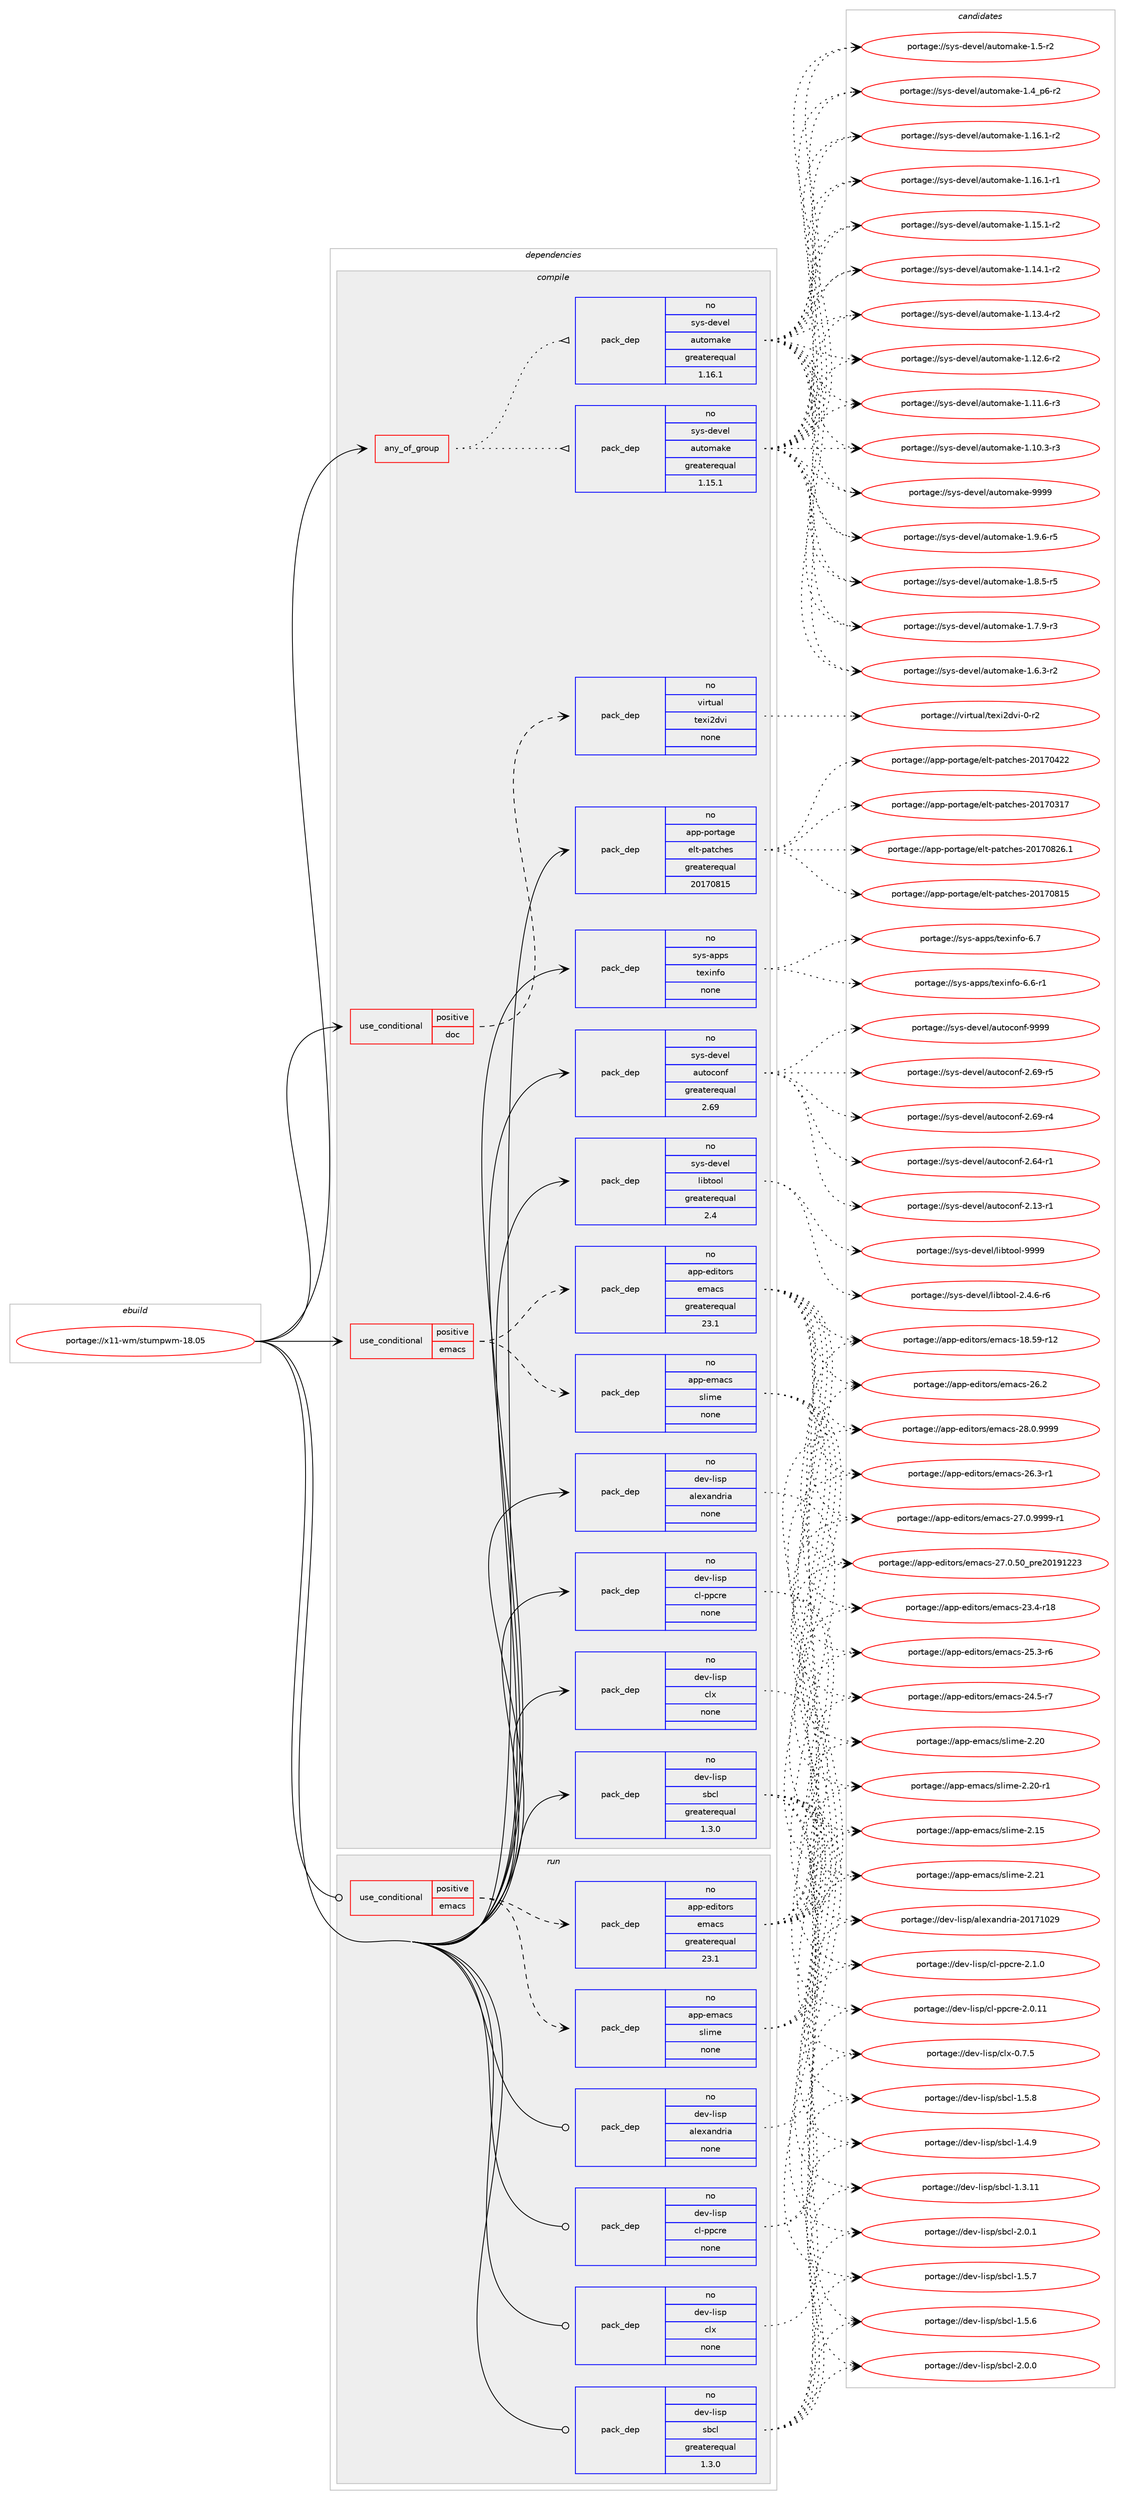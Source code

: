 digraph prolog {

# *************
# Graph options
# *************

newrank=true;
concentrate=true;
compound=true;
graph [rankdir=LR,fontname=Helvetica,fontsize=10,ranksep=1.5];#, ranksep=2.5, nodesep=0.2];
edge  [arrowhead=vee];
node  [fontname=Helvetica,fontsize=10];

# **********
# The ebuild
# **********

subgraph cluster_leftcol {
color=gray;
rank=same;
label=<<i>ebuild</i>>;
id [label="portage://x11-wm/stumpwm-18.05", color=red, width=4, href="../x11-wm/stumpwm-18.05.svg"];
}

# ****************
# The dependencies
# ****************

subgraph cluster_midcol {
color=gray;
label=<<i>dependencies</i>>;
subgraph cluster_compile {
fillcolor="#eeeeee";
style=filled;
label=<<i>compile</i>>;
subgraph any34 {
dependency2574 [label=<<TABLE BORDER="0" CELLBORDER="1" CELLSPACING="0" CELLPADDING="4"><TR><TD CELLPADDING="10">any_of_group</TD></TR></TABLE>>, shape=none, color=red];subgraph pack2144 {
dependency2575 [label=<<TABLE BORDER="0" CELLBORDER="1" CELLSPACING="0" CELLPADDING="4" WIDTH="220"><TR><TD ROWSPAN="6" CELLPADDING="30">pack_dep</TD></TR><TR><TD WIDTH="110">no</TD></TR><TR><TD>sys-devel</TD></TR><TR><TD>automake</TD></TR><TR><TD>greaterequal</TD></TR><TR><TD>1.16.1</TD></TR></TABLE>>, shape=none, color=blue];
}
dependency2574:e -> dependency2575:w [weight=20,style="dotted",arrowhead="oinv"];
subgraph pack2145 {
dependency2576 [label=<<TABLE BORDER="0" CELLBORDER="1" CELLSPACING="0" CELLPADDING="4" WIDTH="220"><TR><TD ROWSPAN="6" CELLPADDING="30">pack_dep</TD></TR><TR><TD WIDTH="110">no</TD></TR><TR><TD>sys-devel</TD></TR><TR><TD>automake</TD></TR><TR><TD>greaterequal</TD></TR><TR><TD>1.15.1</TD></TR></TABLE>>, shape=none, color=blue];
}
dependency2574:e -> dependency2576:w [weight=20,style="dotted",arrowhead="oinv"];
}
id:e -> dependency2574:w [weight=20,style="solid",arrowhead="vee"];
subgraph cond398 {
dependency2577 [label=<<TABLE BORDER="0" CELLBORDER="1" CELLSPACING="0" CELLPADDING="4"><TR><TD ROWSPAN="3" CELLPADDING="10">use_conditional</TD></TR><TR><TD>positive</TD></TR><TR><TD>doc</TD></TR></TABLE>>, shape=none, color=red];
subgraph pack2146 {
dependency2578 [label=<<TABLE BORDER="0" CELLBORDER="1" CELLSPACING="0" CELLPADDING="4" WIDTH="220"><TR><TD ROWSPAN="6" CELLPADDING="30">pack_dep</TD></TR><TR><TD WIDTH="110">no</TD></TR><TR><TD>virtual</TD></TR><TR><TD>texi2dvi</TD></TR><TR><TD>none</TD></TR><TR><TD></TD></TR></TABLE>>, shape=none, color=blue];
}
dependency2577:e -> dependency2578:w [weight=20,style="dashed",arrowhead="vee"];
}
id:e -> dependency2577:w [weight=20,style="solid",arrowhead="vee"];
subgraph cond399 {
dependency2579 [label=<<TABLE BORDER="0" CELLBORDER="1" CELLSPACING="0" CELLPADDING="4"><TR><TD ROWSPAN="3" CELLPADDING="10">use_conditional</TD></TR><TR><TD>positive</TD></TR><TR><TD>emacs</TD></TR></TABLE>>, shape=none, color=red];
subgraph pack2147 {
dependency2580 [label=<<TABLE BORDER="0" CELLBORDER="1" CELLSPACING="0" CELLPADDING="4" WIDTH="220"><TR><TD ROWSPAN="6" CELLPADDING="30">pack_dep</TD></TR><TR><TD WIDTH="110">no</TD></TR><TR><TD>app-editors</TD></TR><TR><TD>emacs</TD></TR><TR><TD>greaterequal</TD></TR><TR><TD>23.1</TD></TR></TABLE>>, shape=none, color=blue];
}
dependency2579:e -> dependency2580:w [weight=20,style="dashed",arrowhead="vee"];
subgraph pack2148 {
dependency2581 [label=<<TABLE BORDER="0" CELLBORDER="1" CELLSPACING="0" CELLPADDING="4" WIDTH="220"><TR><TD ROWSPAN="6" CELLPADDING="30">pack_dep</TD></TR><TR><TD WIDTH="110">no</TD></TR><TR><TD>app-emacs</TD></TR><TR><TD>slime</TD></TR><TR><TD>none</TD></TR><TR><TD></TD></TR></TABLE>>, shape=none, color=blue];
}
dependency2579:e -> dependency2581:w [weight=20,style="dashed",arrowhead="vee"];
}
id:e -> dependency2579:w [weight=20,style="solid",arrowhead="vee"];
subgraph pack2149 {
dependency2582 [label=<<TABLE BORDER="0" CELLBORDER="1" CELLSPACING="0" CELLPADDING="4" WIDTH="220"><TR><TD ROWSPAN="6" CELLPADDING="30">pack_dep</TD></TR><TR><TD WIDTH="110">no</TD></TR><TR><TD>app-portage</TD></TR><TR><TD>elt-patches</TD></TR><TR><TD>greaterequal</TD></TR><TR><TD>20170815</TD></TR></TABLE>>, shape=none, color=blue];
}
id:e -> dependency2582:w [weight=20,style="solid",arrowhead="vee"];
subgraph pack2150 {
dependency2583 [label=<<TABLE BORDER="0" CELLBORDER="1" CELLSPACING="0" CELLPADDING="4" WIDTH="220"><TR><TD ROWSPAN="6" CELLPADDING="30">pack_dep</TD></TR><TR><TD WIDTH="110">no</TD></TR><TR><TD>dev-lisp</TD></TR><TR><TD>alexandria</TD></TR><TR><TD>none</TD></TR><TR><TD></TD></TR></TABLE>>, shape=none, color=blue];
}
id:e -> dependency2583:w [weight=20,style="solid",arrowhead="vee"];
subgraph pack2151 {
dependency2584 [label=<<TABLE BORDER="0" CELLBORDER="1" CELLSPACING="0" CELLPADDING="4" WIDTH="220"><TR><TD ROWSPAN="6" CELLPADDING="30">pack_dep</TD></TR><TR><TD WIDTH="110">no</TD></TR><TR><TD>dev-lisp</TD></TR><TR><TD>cl-ppcre</TD></TR><TR><TD>none</TD></TR><TR><TD></TD></TR></TABLE>>, shape=none, color=blue];
}
id:e -> dependency2584:w [weight=20,style="solid",arrowhead="vee"];
subgraph pack2152 {
dependency2585 [label=<<TABLE BORDER="0" CELLBORDER="1" CELLSPACING="0" CELLPADDING="4" WIDTH="220"><TR><TD ROWSPAN="6" CELLPADDING="30">pack_dep</TD></TR><TR><TD WIDTH="110">no</TD></TR><TR><TD>dev-lisp</TD></TR><TR><TD>clx</TD></TR><TR><TD>none</TD></TR><TR><TD></TD></TR></TABLE>>, shape=none, color=blue];
}
id:e -> dependency2585:w [weight=20,style="solid",arrowhead="vee"];
subgraph pack2153 {
dependency2586 [label=<<TABLE BORDER="0" CELLBORDER="1" CELLSPACING="0" CELLPADDING="4" WIDTH="220"><TR><TD ROWSPAN="6" CELLPADDING="30">pack_dep</TD></TR><TR><TD WIDTH="110">no</TD></TR><TR><TD>dev-lisp</TD></TR><TR><TD>sbcl</TD></TR><TR><TD>greaterequal</TD></TR><TR><TD>1.3.0</TD></TR></TABLE>>, shape=none, color=blue];
}
id:e -> dependency2586:w [weight=20,style="solid",arrowhead="vee"];
subgraph pack2154 {
dependency2587 [label=<<TABLE BORDER="0" CELLBORDER="1" CELLSPACING="0" CELLPADDING="4" WIDTH="220"><TR><TD ROWSPAN="6" CELLPADDING="30">pack_dep</TD></TR><TR><TD WIDTH="110">no</TD></TR><TR><TD>sys-apps</TD></TR><TR><TD>texinfo</TD></TR><TR><TD>none</TD></TR><TR><TD></TD></TR></TABLE>>, shape=none, color=blue];
}
id:e -> dependency2587:w [weight=20,style="solid",arrowhead="vee"];
subgraph pack2155 {
dependency2588 [label=<<TABLE BORDER="0" CELLBORDER="1" CELLSPACING="0" CELLPADDING="4" WIDTH="220"><TR><TD ROWSPAN="6" CELLPADDING="30">pack_dep</TD></TR><TR><TD WIDTH="110">no</TD></TR><TR><TD>sys-devel</TD></TR><TR><TD>autoconf</TD></TR><TR><TD>greaterequal</TD></TR><TR><TD>2.69</TD></TR></TABLE>>, shape=none, color=blue];
}
id:e -> dependency2588:w [weight=20,style="solid",arrowhead="vee"];
subgraph pack2156 {
dependency2589 [label=<<TABLE BORDER="0" CELLBORDER="1" CELLSPACING="0" CELLPADDING="4" WIDTH="220"><TR><TD ROWSPAN="6" CELLPADDING="30">pack_dep</TD></TR><TR><TD WIDTH="110">no</TD></TR><TR><TD>sys-devel</TD></TR><TR><TD>libtool</TD></TR><TR><TD>greaterequal</TD></TR><TR><TD>2.4</TD></TR></TABLE>>, shape=none, color=blue];
}
id:e -> dependency2589:w [weight=20,style="solid",arrowhead="vee"];
}
subgraph cluster_compileandrun {
fillcolor="#eeeeee";
style=filled;
label=<<i>compile and run</i>>;
}
subgraph cluster_run {
fillcolor="#eeeeee";
style=filled;
label=<<i>run</i>>;
subgraph cond400 {
dependency2590 [label=<<TABLE BORDER="0" CELLBORDER="1" CELLSPACING="0" CELLPADDING="4"><TR><TD ROWSPAN="3" CELLPADDING="10">use_conditional</TD></TR><TR><TD>positive</TD></TR><TR><TD>emacs</TD></TR></TABLE>>, shape=none, color=red];
subgraph pack2157 {
dependency2591 [label=<<TABLE BORDER="0" CELLBORDER="1" CELLSPACING="0" CELLPADDING="4" WIDTH="220"><TR><TD ROWSPAN="6" CELLPADDING="30">pack_dep</TD></TR><TR><TD WIDTH="110">no</TD></TR><TR><TD>app-editors</TD></TR><TR><TD>emacs</TD></TR><TR><TD>greaterequal</TD></TR><TR><TD>23.1</TD></TR></TABLE>>, shape=none, color=blue];
}
dependency2590:e -> dependency2591:w [weight=20,style="dashed",arrowhead="vee"];
subgraph pack2158 {
dependency2592 [label=<<TABLE BORDER="0" CELLBORDER="1" CELLSPACING="0" CELLPADDING="4" WIDTH="220"><TR><TD ROWSPAN="6" CELLPADDING="30">pack_dep</TD></TR><TR><TD WIDTH="110">no</TD></TR><TR><TD>app-emacs</TD></TR><TR><TD>slime</TD></TR><TR><TD>none</TD></TR><TR><TD></TD></TR></TABLE>>, shape=none, color=blue];
}
dependency2590:e -> dependency2592:w [weight=20,style="dashed",arrowhead="vee"];
}
id:e -> dependency2590:w [weight=20,style="solid",arrowhead="odot"];
subgraph pack2159 {
dependency2593 [label=<<TABLE BORDER="0" CELLBORDER="1" CELLSPACING="0" CELLPADDING="4" WIDTH="220"><TR><TD ROWSPAN="6" CELLPADDING="30">pack_dep</TD></TR><TR><TD WIDTH="110">no</TD></TR><TR><TD>dev-lisp</TD></TR><TR><TD>alexandria</TD></TR><TR><TD>none</TD></TR><TR><TD></TD></TR></TABLE>>, shape=none, color=blue];
}
id:e -> dependency2593:w [weight=20,style="solid",arrowhead="odot"];
subgraph pack2160 {
dependency2594 [label=<<TABLE BORDER="0" CELLBORDER="1" CELLSPACING="0" CELLPADDING="4" WIDTH="220"><TR><TD ROWSPAN="6" CELLPADDING="30">pack_dep</TD></TR><TR><TD WIDTH="110">no</TD></TR><TR><TD>dev-lisp</TD></TR><TR><TD>cl-ppcre</TD></TR><TR><TD>none</TD></TR><TR><TD></TD></TR></TABLE>>, shape=none, color=blue];
}
id:e -> dependency2594:w [weight=20,style="solid",arrowhead="odot"];
subgraph pack2161 {
dependency2595 [label=<<TABLE BORDER="0" CELLBORDER="1" CELLSPACING="0" CELLPADDING="4" WIDTH="220"><TR><TD ROWSPAN="6" CELLPADDING="30">pack_dep</TD></TR><TR><TD WIDTH="110">no</TD></TR><TR><TD>dev-lisp</TD></TR><TR><TD>clx</TD></TR><TR><TD>none</TD></TR><TR><TD></TD></TR></TABLE>>, shape=none, color=blue];
}
id:e -> dependency2595:w [weight=20,style="solid",arrowhead="odot"];
subgraph pack2162 {
dependency2596 [label=<<TABLE BORDER="0" CELLBORDER="1" CELLSPACING="0" CELLPADDING="4" WIDTH="220"><TR><TD ROWSPAN="6" CELLPADDING="30">pack_dep</TD></TR><TR><TD WIDTH="110">no</TD></TR><TR><TD>dev-lisp</TD></TR><TR><TD>sbcl</TD></TR><TR><TD>greaterequal</TD></TR><TR><TD>1.3.0</TD></TR></TABLE>>, shape=none, color=blue];
}
id:e -> dependency2596:w [weight=20,style="solid",arrowhead="odot"];
}
}

# **************
# The candidates
# **************

subgraph cluster_choices {
rank=same;
color=gray;
label=<<i>candidates</i>>;

subgraph choice2144 {
color=black;
nodesep=1;
choice115121115451001011181011084797117116111109971071014557575757 [label="portage://sys-devel/automake-9999", color=red, width=4,href="../sys-devel/automake-9999.svg"];
choice115121115451001011181011084797117116111109971071014549465746544511453 [label="portage://sys-devel/automake-1.9.6-r5", color=red, width=4,href="../sys-devel/automake-1.9.6-r5.svg"];
choice115121115451001011181011084797117116111109971071014549465646534511453 [label="portage://sys-devel/automake-1.8.5-r5", color=red, width=4,href="../sys-devel/automake-1.8.5-r5.svg"];
choice115121115451001011181011084797117116111109971071014549465546574511451 [label="portage://sys-devel/automake-1.7.9-r3", color=red, width=4,href="../sys-devel/automake-1.7.9-r3.svg"];
choice115121115451001011181011084797117116111109971071014549465446514511450 [label="portage://sys-devel/automake-1.6.3-r2", color=red, width=4,href="../sys-devel/automake-1.6.3-r2.svg"];
choice11512111545100101118101108479711711611110997107101454946534511450 [label="portage://sys-devel/automake-1.5-r2", color=red, width=4,href="../sys-devel/automake-1.5-r2.svg"];
choice115121115451001011181011084797117116111109971071014549465295112544511450 [label="portage://sys-devel/automake-1.4_p6-r2", color=red, width=4,href="../sys-devel/automake-1.4_p6-r2.svg"];
choice11512111545100101118101108479711711611110997107101454946495446494511450 [label="portage://sys-devel/automake-1.16.1-r2", color=red, width=4,href="../sys-devel/automake-1.16.1-r2.svg"];
choice11512111545100101118101108479711711611110997107101454946495446494511449 [label="portage://sys-devel/automake-1.16.1-r1", color=red, width=4,href="../sys-devel/automake-1.16.1-r1.svg"];
choice11512111545100101118101108479711711611110997107101454946495346494511450 [label="portage://sys-devel/automake-1.15.1-r2", color=red, width=4,href="../sys-devel/automake-1.15.1-r2.svg"];
choice11512111545100101118101108479711711611110997107101454946495246494511450 [label="portage://sys-devel/automake-1.14.1-r2", color=red, width=4,href="../sys-devel/automake-1.14.1-r2.svg"];
choice11512111545100101118101108479711711611110997107101454946495146524511450 [label="portage://sys-devel/automake-1.13.4-r2", color=red, width=4,href="../sys-devel/automake-1.13.4-r2.svg"];
choice11512111545100101118101108479711711611110997107101454946495046544511450 [label="portage://sys-devel/automake-1.12.6-r2", color=red, width=4,href="../sys-devel/automake-1.12.6-r2.svg"];
choice11512111545100101118101108479711711611110997107101454946494946544511451 [label="portage://sys-devel/automake-1.11.6-r3", color=red, width=4,href="../sys-devel/automake-1.11.6-r3.svg"];
choice11512111545100101118101108479711711611110997107101454946494846514511451 [label="portage://sys-devel/automake-1.10.3-r3", color=red, width=4,href="../sys-devel/automake-1.10.3-r3.svg"];
dependency2575:e -> choice115121115451001011181011084797117116111109971071014557575757:w [style=dotted,weight="100"];
dependency2575:e -> choice115121115451001011181011084797117116111109971071014549465746544511453:w [style=dotted,weight="100"];
dependency2575:e -> choice115121115451001011181011084797117116111109971071014549465646534511453:w [style=dotted,weight="100"];
dependency2575:e -> choice115121115451001011181011084797117116111109971071014549465546574511451:w [style=dotted,weight="100"];
dependency2575:e -> choice115121115451001011181011084797117116111109971071014549465446514511450:w [style=dotted,weight="100"];
dependency2575:e -> choice11512111545100101118101108479711711611110997107101454946534511450:w [style=dotted,weight="100"];
dependency2575:e -> choice115121115451001011181011084797117116111109971071014549465295112544511450:w [style=dotted,weight="100"];
dependency2575:e -> choice11512111545100101118101108479711711611110997107101454946495446494511450:w [style=dotted,weight="100"];
dependency2575:e -> choice11512111545100101118101108479711711611110997107101454946495446494511449:w [style=dotted,weight="100"];
dependency2575:e -> choice11512111545100101118101108479711711611110997107101454946495346494511450:w [style=dotted,weight="100"];
dependency2575:e -> choice11512111545100101118101108479711711611110997107101454946495246494511450:w [style=dotted,weight="100"];
dependency2575:e -> choice11512111545100101118101108479711711611110997107101454946495146524511450:w [style=dotted,weight="100"];
dependency2575:e -> choice11512111545100101118101108479711711611110997107101454946495046544511450:w [style=dotted,weight="100"];
dependency2575:e -> choice11512111545100101118101108479711711611110997107101454946494946544511451:w [style=dotted,weight="100"];
dependency2575:e -> choice11512111545100101118101108479711711611110997107101454946494846514511451:w [style=dotted,weight="100"];
}
subgraph choice2145 {
color=black;
nodesep=1;
choice115121115451001011181011084797117116111109971071014557575757 [label="portage://sys-devel/automake-9999", color=red, width=4,href="../sys-devel/automake-9999.svg"];
choice115121115451001011181011084797117116111109971071014549465746544511453 [label="portage://sys-devel/automake-1.9.6-r5", color=red, width=4,href="../sys-devel/automake-1.9.6-r5.svg"];
choice115121115451001011181011084797117116111109971071014549465646534511453 [label="portage://sys-devel/automake-1.8.5-r5", color=red, width=4,href="../sys-devel/automake-1.8.5-r5.svg"];
choice115121115451001011181011084797117116111109971071014549465546574511451 [label="portage://sys-devel/automake-1.7.9-r3", color=red, width=4,href="../sys-devel/automake-1.7.9-r3.svg"];
choice115121115451001011181011084797117116111109971071014549465446514511450 [label="portage://sys-devel/automake-1.6.3-r2", color=red, width=4,href="../sys-devel/automake-1.6.3-r2.svg"];
choice11512111545100101118101108479711711611110997107101454946534511450 [label="portage://sys-devel/automake-1.5-r2", color=red, width=4,href="../sys-devel/automake-1.5-r2.svg"];
choice115121115451001011181011084797117116111109971071014549465295112544511450 [label="portage://sys-devel/automake-1.4_p6-r2", color=red, width=4,href="../sys-devel/automake-1.4_p6-r2.svg"];
choice11512111545100101118101108479711711611110997107101454946495446494511450 [label="portage://sys-devel/automake-1.16.1-r2", color=red, width=4,href="../sys-devel/automake-1.16.1-r2.svg"];
choice11512111545100101118101108479711711611110997107101454946495446494511449 [label="portage://sys-devel/automake-1.16.1-r1", color=red, width=4,href="../sys-devel/automake-1.16.1-r1.svg"];
choice11512111545100101118101108479711711611110997107101454946495346494511450 [label="portage://sys-devel/automake-1.15.1-r2", color=red, width=4,href="../sys-devel/automake-1.15.1-r2.svg"];
choice11512111545100101118101108479711711611110997107101454946495246494511450 [label="portage://sys-devel/automake-1.14.1-r2", color=red, width=4,href="../sys-devel/automake-1.14.1-r2.svg"];
choice11512111545100101118101108479711711611110997107101454946495146524511450 [label="portage://sys-devel/automake-1.13.4-r2", color=red, width=4,href="../sys-devel/automake-1.13.4-r2.svg"];
choice11512111545100101118101108479711711611110997107101454946495046544511450 [label="portage://sys-devel/automake-1.12.6-r2", color=red, width=4,href="../sys-devel/automake-1.12.6-r2.svg"];
choice11512111545100101118101108479711711611110997107101454946494946544511451 [label="portage://sys-devel/automake-1.11.6-r3", color=red, width=4,href="../sys-devel/automake-1.11.6-r3.svg"];
choice11512111545100101118101108479711711611110997107101454946494846514511451 [label="portage://sys-devel/automake-1.10.3-r3", color=red, width=4,href="../sys-devel/automake-1.10.3-r3.svg"];
dependency2576:e -> choice115121115451001011181011084797117116111109971071014557575757:w [style=dotted,weight="100"];
dependency2576:e -> choice115121115451001011181011084797117116111109971071014549465746544511453:w [style=dotted,weight="100"];
dependency2576:e -> choice115121115451001011181011084797117116111109971071014549465646534511453:w [style=dotted,weight="100"];
dependency2576:e -> choice115121115451001011181011084797117116111109971071014549465546574511451:w [style=dotted,weight="100"];
dependency2576:e -> choice115121115451001011181011084797117116111109971071014549465446514511450:w [style=dotted,weight="100"];
dependency2576:e -> choice11512111545100101118101108479711711611110997107101454946534511450:w [style=dotted,weight="100"];
dependency2576:e -> choice115121115451001011181011084797117116111109971071014549465295112544511450:w [style=dotted,weight="100"];
dependency2576:e -> choice11512111545100101118101108479711711611110997107101454946495446494511450:w [style=dotted,weight="100"];
dependency2576:e -> choice11512111545100101118101108479711711611110997107101454946495446494511449:w [style=dotted,weight="100"];
dependency2576:e -> choice11512111545100101118101108479711711611110997107101454946495346494511450:w [style=dotted,weight="100"];
dependency2576:e -> choice11512111545100101118101108479711711611110997107101454946495246494511450:w [style=dotted,weight="100"];
dependency2576:e -> choice11512111545100101118101108479711711611110997107101454946495146524511450:w [style=dotted,weight="100"];
dependency2576:e -> choice11512111545100101118101108479711711611110997107101454946495046544511450:w [style=dotted,weight="100"];
dependency2576:e -> choice11512111545100101118101108479711711611110997107101454946494946544511451:w [style=dotted,weight="100"];
dependency2576:e -> choice11512111545100101118101108479711711611110997107101454946494846514511451:w [style=dotted,weight="100"];
}
subgraph choice2146 {
color=black;
nodesep=1;
choice11810511411611797108471161011201055010011810545484511450 [label="portage://virtual/texi2dvi-0-r2", color=red, width=4,href="../virtual/texi2dvi-0-r2.svg"];
dependency2578:e -> choice11810511411611797108471161011201055010011810545484511450:w [style=dotted,weight="100"];
}
subgraph choice2147 {
color=black;
nodesep=1;
choice971121124510110010511611111411547101109979911545505646484657575757 [label="portage://app-editors/emacs-28.0.9999", color=red, width=4,href="../app-editors/emacs-28.0.9999.svg"];
choice9711211245101100105116111114115471011099799115455055464846575757574511449 [label="portage://app-editors/emacs-27.0.9999-r1", color=red, width=4,href="../app-editors/emacs-27.0.9999-r1.svg"];
choice97112112451011001051161111141154710110997991154550554648465348951121141015048495749505051 [label="portage://app-editors/emacs-27.0.50_pre20191223", color=red, width=4,href="../app-editors/emacs-27.0.50_pre20191223.svg"];
choice971121124510110010511611111411547101109979911545505446514511449 [label="portage://app-editors/emacs-26.3-r1", color=red, width=4,href="../app-editors/emacs-26.3-r1.svg"];
choice97112112451011001051161111141154710110997991154550544650 [label="portage://app-editors/emacs-26.2", color=red, width=4,href="../app-editors/emacs-26.2.svg"];
choice971121124510110010511611111411547101109979911545505346514511454 [label="portage://app-editors/emacs-25.3-r6", color=red, width=4,href="../app-editors/emacs-25.3-r6.svg"];
choice971121124510110010511611111411547101109979911545505246534511455 [label="portage://app-editors/emacs-24.5-r7", color=red, width=4,href="../app-editors/emacs-24.5-r7.svg"];
choice97112112451011001051161111141154710110997991154550514652451144956 [label="portage://app-editors/emacs-23.4-r18", color=red, width=4,href="../app-editors/emacs-23.4-r18.svg"];
choice9711211245101100105116111114115471011099799115454956465357451144950 [label="portage://app-editors/emacs-18.59-r12", color=red, width=4,href="../app-editors/emacs-18.59-r12.svg"];
dependency2580:e -> choice971121124510110010511611111411547101109979911545505646484657575757:w [style=dotted,weight="100"];
dependency2580:e -> choice9711211245101100105116111114115471011099799115455055464846575757574511449:w [style=dotted,weight="100"];
dependency2580:e -> choice97112112451011001051161111141154710110997991154550554648465348951121141015048495749505051:w [style=dotted,weight="100"];
dependency2580:e -> choice971121124510110010511611111411547101109979911545505446514511449:w [style=dotted,weight="100"];
dependency2580:e -> choice97112112451011001051161111141154710110997991154550544650:w [style=dotted,weight="100"];
dependency2580:e -> choice971121124510110010511611111411547101109979911545505346514511454:w [style=dotted,weight="100"];
dependency2580:e -> choice971121124510110010511611111411547101109979911545505246534511455:w [style=dotted,weight="100"];
dependency2580:e -> choice97112112451011001051161111141154710110997991154550514652451144956:w [style=dotted,weight="100"];
dependency2580:e -> choice9711211245101100105116111114115471011099799115454956465357451144950:w [style=dotted,weight="100"];
}
subgraph choice2148 {
color=black;
nodesep=1;
choice97112112451011099799115471151081051091014550465049 [label="portage://app-emacs/slime-2.21", color=red, width=4,href="../app-emacs/slime-2.21.svg"];
choice971121124510110997991154711510810510910145504650484511449 [label="portage://app-emacs/slime-2.20-r1", color=red, width=4,href="../app-emacs/slime-2.20-r1.svg"];
choice97112112451011099799115471151081051091014550465048 [label="portage://app-emacs/slime-2.20", color=red, width=4,href="../app-emacs/slime-2.20.svg"];
choice97112112451011099799115471151081051091014550464953 [label="portage://app-emacs/slime-2.15", color=red, width=4,href="../app-emacs/slime-2.15.svg"];
dependency2581:e -> choice97112112451011099799115471151081051091014550465049:w [style=dotted,weight="100"];
dependency2581:e -> choice971121124510110997991154711510810510910145504650484511449:w [style=dotted,weight="100"];
dependency2581:e -> choice97112112451011099799115471151081051091014550465048:w [style=dotted,weight="100"];
dependency2581:e -> choice97112112451011099799115471151081051091014550464953:w [style=dotted,weight="100"];
}
subgraph choice2149 {
color=black;
nodesep=1;
choice971121124511211111411697103101471011081164511297116991041011154550484955485650544649 [label="portage://app-portage/elt-patches-20170826.1", color=red, width=4,href="../app-portage/elt-patches-20170826.1.svg"];
choice97112112451121111141169710310147101108116451129711699104101115455048495548564953 [label="portage://app-portage/elt-patches-20170815", color=red, width=4,href="../app-portage/elt-patches-20170815.svg"];
choice97112112451121111141169710310147101108116451129711699104101115455048495548525050 [label="portage://app-portage/elt-patches-20170422", color=red, width=4,href="../app-portage/elt-patches-20170422.svg"];
choice97112112451121111141169710310147101108116451129711699104101115455048495548514955 [label="portage://app-portage/elt-patches-20170317", color=red, width=4,href="../app-portage/elt-patches-20170317.svg"];
dependency2582:e -> choice971121124511211111411697103101471011081164511297116991041011154550484955485650544649:w [style=dotted,weight="100"];
dependency2582:e -> choice97112112451121111141169710310147101108116451129711699104101115455048495548564953:w [style=dotted,weight="100"];
dependency2582:e -> choice97112112451121111141169710310147101108116451129711699104101115455048495548525050:w [style=dotted,weight="100"];
dependency2582:e -> choice97112112451121111141169710310147101108116451129711699104101115455048495548514955:w [style=dotted,weight="100"];
}
subgraph choice2150 {
color=black;
nodesep=1;
choice1001011184510810511511247971081011209711010011410597455048495549485057 [label="portage://dev-lisp/alexandria-20171029", color=red, width=4,href="../dev-lisp/alexandria-20171029.svg"];
dependency2583:e -> choice1001011184510810511511247971081011209711010011410597455048495549485057:w [style=dotted,weight="100"];
}
subgraph choice2151 {
color=black;
nodesep=1;
choice1001011184510810511511247991084511211299114101455046494648 [label="portage://dev-lisp/cl-ppcre-2.1.0", color=red, width=4,href="../dev-lisp/cl-ppcre-2.1.0.svg"];
choice100101118451081051151124799108451121129911410145504648464949 [label="portage://dev-lisp/cl-ppcre-2.0.11", color=red, width=4,href="../dev-lisp/cl-ppcre-2.0.11.svg"];
dependency2584:e -> choice1001011184510810511511247991084511211299114101455046494648:w [style=dotted,weight="100"];
dependency2584:e -> choice100101118451081051151124799108451121129911410145504648464949:w [style=dotted,weight="100"];
}
subgraph choice2152 {
color=black;
nodesep=1;
choice100101118451081051151124799108120454846554653 [label="portage://dev-lisp/clx-0.7.5", color=red, width=4,href="../dev-lisp/clx-0.7.5.svg"];
dependency2585:e -> choice100101118451081051151124799108120454846554653:w [style=dotted,weight="100"];
}
subgraph choice2153 {
color=black;
nodesep=1;
choice10010111845108105115112471159899108455046484649 [label="portage://dev-lisp/sbcl-2.0.1", color=red, width=4,href="../dev-lisp/sbcl-2.0.1.svg"];
choice10010111845108105115112471159899108455046484648 [label="portage://dev-lisp/sbcl-2.0.0", color=red, width=4,href="../dev-lisp/sbcl-2.0.0.svg"];
choice10010111845108105115112471159899108454946534656 [label="portage://dev-lisp/sbcl-1.5.8", color=red, width=4,href="../dev-lisp/sbcl-1.5.8.svg"];
choice10010111845108105115112471159899108454946534655 [label="portage://dev-lisp/sbcl-1.5.7", color=red, width=4,href="../dev-lisp/sbcl-1.5.7.svg"];
choice10010111845108105115112471159899108454946534654 [label="portage://dev-lisp/sbcl-1.5.6", color=red, width=4,href="../dev-lisp/sbcl-1.5.6.svg"];
choice10010111845108105115112471159899108454946524657 [label="portage://dev-lisp/sbcl-1.4.9", color=red, width=4,href="../dev-lisp/sbcl-1.4.9.svg"];
choice1001011184510810511511247115989910845494651464949 [label="portage://dev-lisp/sbcl-1.3.11", color=red, width=4,href="../dev-lisp/sbcl-1.3.11.svg"];
dependency2586:e -> choice10010111845108105115112471159899108455046484649:w [style=dotted,weight="100"];
dependency2586:e -> choice10010111845108105115112471159899108455046484648:w [style=dotted,weight="100"];
dependency2586:e -> choice10010111845108105115112471159899108454946534656:w [style=dotted,weight="100"];
dependency2586:e -> choice10010111845108105115112471159899108454946534655:w [style=dotted,weight="100"];
dependency2586:e -> choice10010111845108105115112471159899108454946534654:w [style=dotted,weight="100"];
dependency2586:e -> choice10010111845108105115112471159899108454946524657:w [style=dotted,weight="100"];
dependency2586:e -> choice1001011184510810511511247115989910845494651464949:w [style=dotted,weight="100"];
}
subgraph choice2154 {
color=black;
nodesep=1;
choice11512111545971121121154711610112010511010211145544655 [label="portage://sys-apps/texinfo-6.7", color=red, width=4,href="../sys-apps/texinfo-6.7.svg"];
choice115121115459711211211547116101120105110102111455446544511449 [label="portage://sys-apps/texinfo-6.6-r1", color=red, width=4,href="../sys-apps/texinfo-6.6-r1.svg"];
dependency2587:e -> choice11512111545971121121154711610112010511010211145544655:w [style=dotted,weight="100"];
dependency2587:e -> choice115121115459711211211547116101120105110102111455446544511449:w [style=dotted,weight="100"];
}
subgraph choice2155 {
color=black;
nodesep=1;
choice115121115451001011181011084797117116111991111101024557575757 [label="portage://sys-devel/autoconf-9999", color=red, width=4,href="../sys-devel/autoconf-9999.svg"];
choice1151211154510010111810110847971171161119911111010245504654574511453 [label="portage://sys-devel/autoconf-2.69-r5", color=red, width=4,href="../sys-devel/autoconf-2.69-r5.svg"];
choice1151211154510010111810110847971171161119911111010245504654574511452 [label="portage://sys-devel/autoconf-2.69-r4", color=red, width=4,href="../sys-devel/autoconf-2.69-r4.svg"];
choice1151211154510010111810110847971171161119911111010245504654524511449 [label="portage://sys-devel/autoconf-2.64-r1", color=red, width=4,href="../sys-devel/autoconf-2.64-r1.svg"];
choice1151211154510010111810110847971171161119911111010245504649514511449 [label="portage://sys-devel/autoconf-2.13-r1", color=red, width=4,href="../sys-devel/autoconf-2.13-r1.svg"];
dependency2588:e -> choice115121115451001011181011084797117116111991111101024557575757:w [style=dotted,weight="100"];
dependency2588:e -> choice1151211154510010111810110847971171161119911111010245504654574511453:w [style=dotted,weight="100"];
dependency2588:e -> choice1151211154510010111810110847971171161119911111010245504654574511452:w [style=dotted,weight="100"];
dependency2588:e -> choice1151211154510010111810110847971171161119911111010245504654524511449:w [style=dotted,weight="100"];
dependency2588:e -> choice1151211154510010111810110847971171161119911111010245504649514511449:w [style=dotted,weight="100"];
}
subgraph choice2156 {
color=black;
nodesep=1;
choice1151211154510010111810110847108105981161111111084557575757 [label="portage://sys-devel/libtool-9999", color=red, width=4,href="../sys-devel/libtool-9999.svg"];
choice1151211154510010111810110847108105981161111111084550465246544511454 [label="portage://sys-devel/libtool-2.4.6-r6", color=red, width=4,href="../sys-devel/libtool-2.4.6-r6.svg"];
dependency2589:e -> choice1151211154510010111810110847108105981161111111084557575757:w [style=dotted,weight="100"];
dependency2589:e -> choice1151211154510010111810110847108105981161111111084550465246544511454:w [style=dotted,weight="100"];
}
subgraph choice2157 {
color=black;
nodesep=1;
choice971121124510110010511611111411547101109979911545505646484657575757 [label="portage://app-editors/emacs-28.0.9999", color=red, width=4,href="../app-editors/emacs-28.0.9999.svg"];
choice9711211245101100105116111114115471011099799115455055464846575757574511449 [label="portage://app-editors/emacs-27.0.9999-r1", color=red, width=4,href="../app-editors/emacs-27.0.9999-r1.svg"];
choice97112112451011001051161111141154710110997991154550554648465348951121141015048495749505051 [label="portage://app-editors/emacs-27.0.50_pre20191223", color=red, width=4,href="../app-editors/emacs-27.0.50_pre20191223.svg"];
choice971121124510110010511611111411547101109979911545505446514511449 [label="portage://app-editors/emacs-26.3-r1", color=red, width=4,href="../app-editors/emacs-26.3-r1.svg"];
choice97112112451011001051161111141154710110997991154550544650 [label="portage://app-editors/emacs-26.2", color=red, width=4,href="../app-editors/emacs-26.2.svg"];
choice971121124510110010511611111411547101109979911545505346514511454 [label="portage://app-editors/emacs-25.3-r6", color=red, width=4,href="../app-editors/emacs-25.3-r6.svg"];
choice971121124510110010511611111411547101109979911545505246534511455 [label="portage://app-editors/emacs-24.5-r7", color=red, width=4,href="../app-editors/emacs-24.5-r7.svg"];
choice97112112451011001051161111141154710110997991154550514652451144956 [label="portage://app-editors/emacs-23.4-r18", color=red, width=4,href="../app-editors/emacs-23.4-r18.svg"];
choice9711211245101100105116111114115471011099799115454956465357451144950 [label="portage://app-editors/emacs-18.59-r12", color=red, width=4,href="../app-editors/emacs-18.59-r12.svg"];
dependency2591:e -> choice971121124510110010511611111411547101109979911545505646484657575757:w [style=dotted,weight="100"];
dependency2591:e -> choice9711211245101100105116111114115471011099799115455055464846575757574511449:w [style=dotted,weight="100"];
dependency2591:e -> choice97112112451011001051161111141154710110997991154550554648465348951121141015048495749505051:w [style=dotted,weight="100"];
dependency2591:e -> choice971121124510110010511611111411547101109979911545505446514511449:w [style=dotted,weight="100"];
dependency2591:e -> choice97112112451011001051161111141154710110997991154550544650:w [style=dotted,weight="100"];
dependency2591:e -> choice971121124510110010511611111411547101109979911545505346514511454:w [style=dotted,weight="100"];
dependency2591:e -> choice971121124510110010511611111411547101109979911545505246534511455:w [style=dotted,weight="100"];
dependency2591:e -> choice97112112451011001051161111141154710110997991154550514652451144956:w [style=dotted,weight="100"];
dependency2591:e -> choice9711211245101100105116111114115471011099799115454956465357451144950:w [style=dotted,weight="100"];
}
subgraph choice2158 {
color=black;
nodesep=1;
choice97112112451011099799115471151081051091014550465049 [label="portage://app-emacs/slime-2.21", color=red, width=4,href="../app-emacs/slime-2.21.svg"];
choice971121124510110997991154711510810510910145504650484511449 [label="portage://app-emacs/slime-2.20-r1", color=red, width=4,href="../app-emacs/slime-2.20-r1.svg"];
choice97112112451011099799115471151081051091014550465048 [label="portage://app-emacs/slime-2.20", color=red, width=4,href="../app-emacs/slime-2.20.svg"];
choice97112112451011099799115471151081051091014550464953 [label="portage://app-emacs/slime-2.15", color=red, width=4,href="../app-emacs/slime-2.15.svg"];
dependency2592:e -> choice97112112451011099799115471151081051091014550465049:w [style=dotted,weight="100"];
dependency2592:e -> choice971121124510110997991154711510810510910145504650484511449:w [style=dotted,weight="100"];
dependency2592:e -> choice97112112451011099799115471151081051091014550465048:w [style=dotted,weight="100"];
dependency2592:e -> choice97112112451011099799115471151081051091014550464953:w [style=dotted,weight="100"];
}
subgraph choice2159 {
color=black;
nodesep=1;
choice1001011184510810511511247971081011209711010011410597455048495549485057 [label="portage://dev-lisp/alexandria-20171029", color=red, width=4,href="../dev-lisp/alexandria-20171029.svg"];
dependency2593:e -> choice1001011184510810511511247971081011209711010011410597455048495549485057:w [style=dotted,weight="100"];
}
subgraph choice2160 {
color=black;
nodesep=1;
choice1001011184510810511511247991084511211299114101455046494648 [label="portage://dev-lisp/cl-ppcre-2.1.0", color=red, width=4,href="../dev-lisp/cl-ppcre-2.1.0.svg"];
choice100101118451081051151124799108451121129911410145504648464949 [label="portage://dev-lisp/cl-ppcre-2.0.11", color=red, width=4,href="../dev-lisp/cl-ppcre-2.0.11.svg"];
dependency2594:e -> choice1001011184510810511511247991084511211299114101455046494648:w [style=dotted,weight="100"];
dependency2594:e -> choice100101118451081051151124799108451121129911410145504648464949:w [style=dotted,weight="100"];
}
subgraph choice2161 {
color=black;
nodesep=1;
choice100101118451081051151124799108120454846554653 [label="portage://dev-lisp/clx-0.7.5", color=red, width=4,href="../dev-lisp/clx-0.7.5.svg"];
dependency2595:e -> choice100101118451081051151124799108120454846554653:w [style=dotted,weight="100"];
}
subgraph choice2162 {
color=black;
nodesep=1;
choice10010111845108105115112471159899108455046484649 [label="portage://dev-lisp/sbcl-2.0.1", color=red, width=4,href="../dev-lisp/sbcl-2.0.1.svg"];
choice10010111845108105115112471159899108455046484648 [label="portage://dev-lisp/sbcl-2.0.0", color=red, width=4,href="../dev-lisp/sbcl-2.0.0.svg"];
choice10010111845108105115112471159899108454946534656 [label="portage://dev-lisp/sbcl-1.5.8", color=red, width=4,href="../dev-lisp/sbcl-1.5.8.svg"];
choice10010111845108105115112471159899108454946534655 [label="portage://dev-lisp/sbcl-1.5.7", color=red, width=4,href="../dev-lisp/sbcl-1.5.7.svg"];
choice10010111845108105115112471159899108454946534654 [label="portage://dev-lisp/sbcl-1.5.6", color=red, width=4,href="../dev-lisp/sbcl-1.5.6.svg"];
choice10010111845108105115112471159899108454946524657 [label="portage://dev-lisp/sbcl-1.4.9", color=red, width=4,href="../dev-lisp/sbcl-1.4.9.svg"];
choice1001011184510810511511247115989910845494651464949 [label="portage://dev-lisp/sbcl-1.3.11", color=red, width=4,href="../dev-lisp/sbcl-1.3.11.svg"];
dependency2596:e -> choice10010111845108105115112471159899108455046484649:w [style=dotted,weight="100"];
dependency2596:e -> choice10010111845108105115112471159899108455046484648:w [style=dotted,weight="100"];
dependency2596:e -> choice10010111845108105115112471159899108454946534656:w [style=dotted,weight="100"];
dependency2596:e -> choice10010111845108105115112471159899108454946534655:w [style=dotted,weight="100"];
dependency2596:e -> choice10010111845108105115112471159899108454946534654:w [style=dotted,weight="100"];
dependency2596:e -> choice10010111845108105115112471159899108454946524657:w [style=dotted,weight="100"];
dependency2596:e -> choice1001011184510810511511247115989910845494651464949:w [style=dotted,weight="100"];
}
}

}

